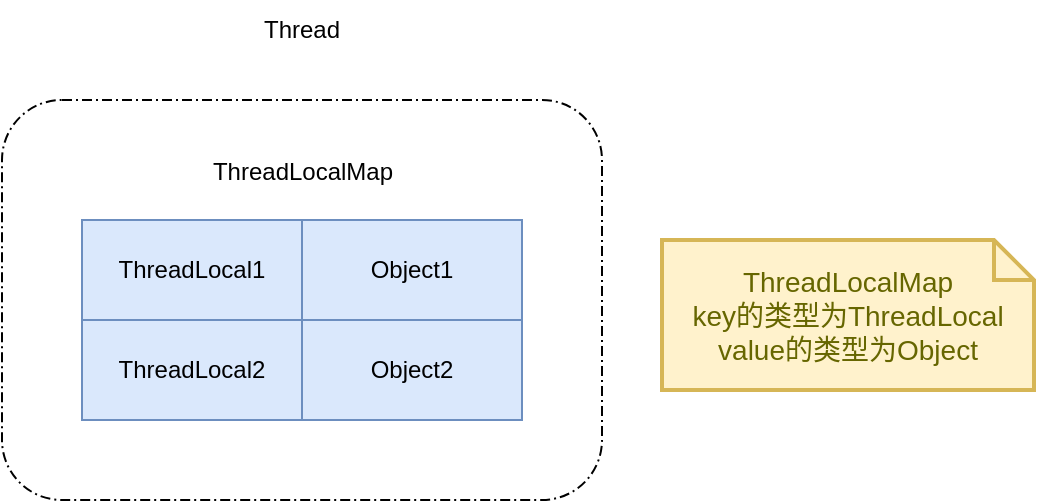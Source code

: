 <mxfile version="15.4.0" type="device"><diagram id="6bL-gPuf0WwSoSRZppY-" name="第 1 页"><mxGraphModel dx="946" dy="626" grid="1" gridSize="10" guides="1" tooltips="1" connect="1" arrows="1" fold="1" page="1" pageScale="1" pageWidth="827" pageHeight="1169" math="0" shadow="0"><root><mxCell id="0"/><mxCell id="1" parent="0"/><mxCell id="LroDiS22LZZM6_MLP8JY-1" value="" style="points=[[0.25,0,0],[0.5,0,0],[0.75,0,0],[1,0.25,0],[1,0.5,0],[1,0.75,0],[0.75,1,0],[0.5,1,0],[0.25,1,0],[0,0.75,0],[0,0.5,0],[0,0.25,0]];rounded=1;dashed=1;dashPattern=5 2 1 2;labelPosition=center;verticalLabelPosition=top;align=right;verticalAlign=bottom;fontSize=8;" vertex="1" parent="1"><mxGeometry x="70" y="360" width="300" height="200" as="geometry"/></mxCell><mxCell id="LroDiS22LZZM6_MLP8JY-3" value="ThreadLocalMap" style="text;html=1;align=center;verticalAlign=middle;resizable=0;points=[];autosize=1;strokeColor=none;fillColor=none;" vertex="1" parent="1"><mxGeometry x="165" y="386" width="110" height="20" as="geometry"/></mxCell><mxCell id="LroDiS22LZZM6_MLP8JY-17" value="ThreadLocal1" style="rounded=0;whiteSpace=wrap;html=1;fillColor=#dae8fc;strokeColor=#6c8ebf;" vertex="1" parent="1"><mxGeometry x="110" y="420" width="110" height="50" as="geometry"/></mxCell><mxCell id="LroDiS22LZZM6_MLP8JY-18" value="Object1" style="rounded=0;whiteSpace=wrap;html=1;fillColor=#dae8fc;strokeColor=#6c8ebf;" vertex="1" parent="1"><mxGeometry x="220" y="420" width="110" height="50" as="geometry"/></mxCell><mxCell id="LroDiS22LZZM6_MLP8JY-19" value="Thread" style="text;html=1;strokeColor=none;fillColor=none;align=center;verticalAlign=middle;whiteSpace=wrap;rounded=0;" vertex="1" parent="1"><mxGeometry x="190" y="310" width="60" height="30" as="geometry"/></mxCell><mxCell id="LroDiS22LZZM6_MLP8JY-20" value="ThreadLocal2" style="rounded=0;whiteSpace=wrap;html=1;fillColor=#dae8fc;strokeColor=#6c8ebf;" vertex="1" parent="1"><mxGeometry x="110" y="470" width="110" height="50" as="geometry"/></mxCell><mxCell id="LroDiS22LZZM6_MLP8JY-21" value="Object2" style="rounded=0;whiteSpace=wrap;html=1;fillColor=#dae8fc;strokeColor=#6c8ebf;" vertex="1" parent="1"><mxGeometry x="220" y="470" width="110" height="50" as="geometry"/></mxCell><mxCell id="LroDiS22LZZM6_MLP8JY-22" value="ThreadLocalMap&lt;br&gt;key的类型为ThreadLocal&lt;br&gt;value的类型为Object" style="shape=note;strokeWidth=2;fontSize=14;size=20;whiteSpace=wrap;html=1;fillColor=#fff2cc;strokeColor=#d6b656;fontColor=#666600;" vertex="1" parent="1"><mxGeometry x="400" y="430" width="186" height="75" as="geometry"/></mxCell></root></mxGraphModel></diagram></mxfile>